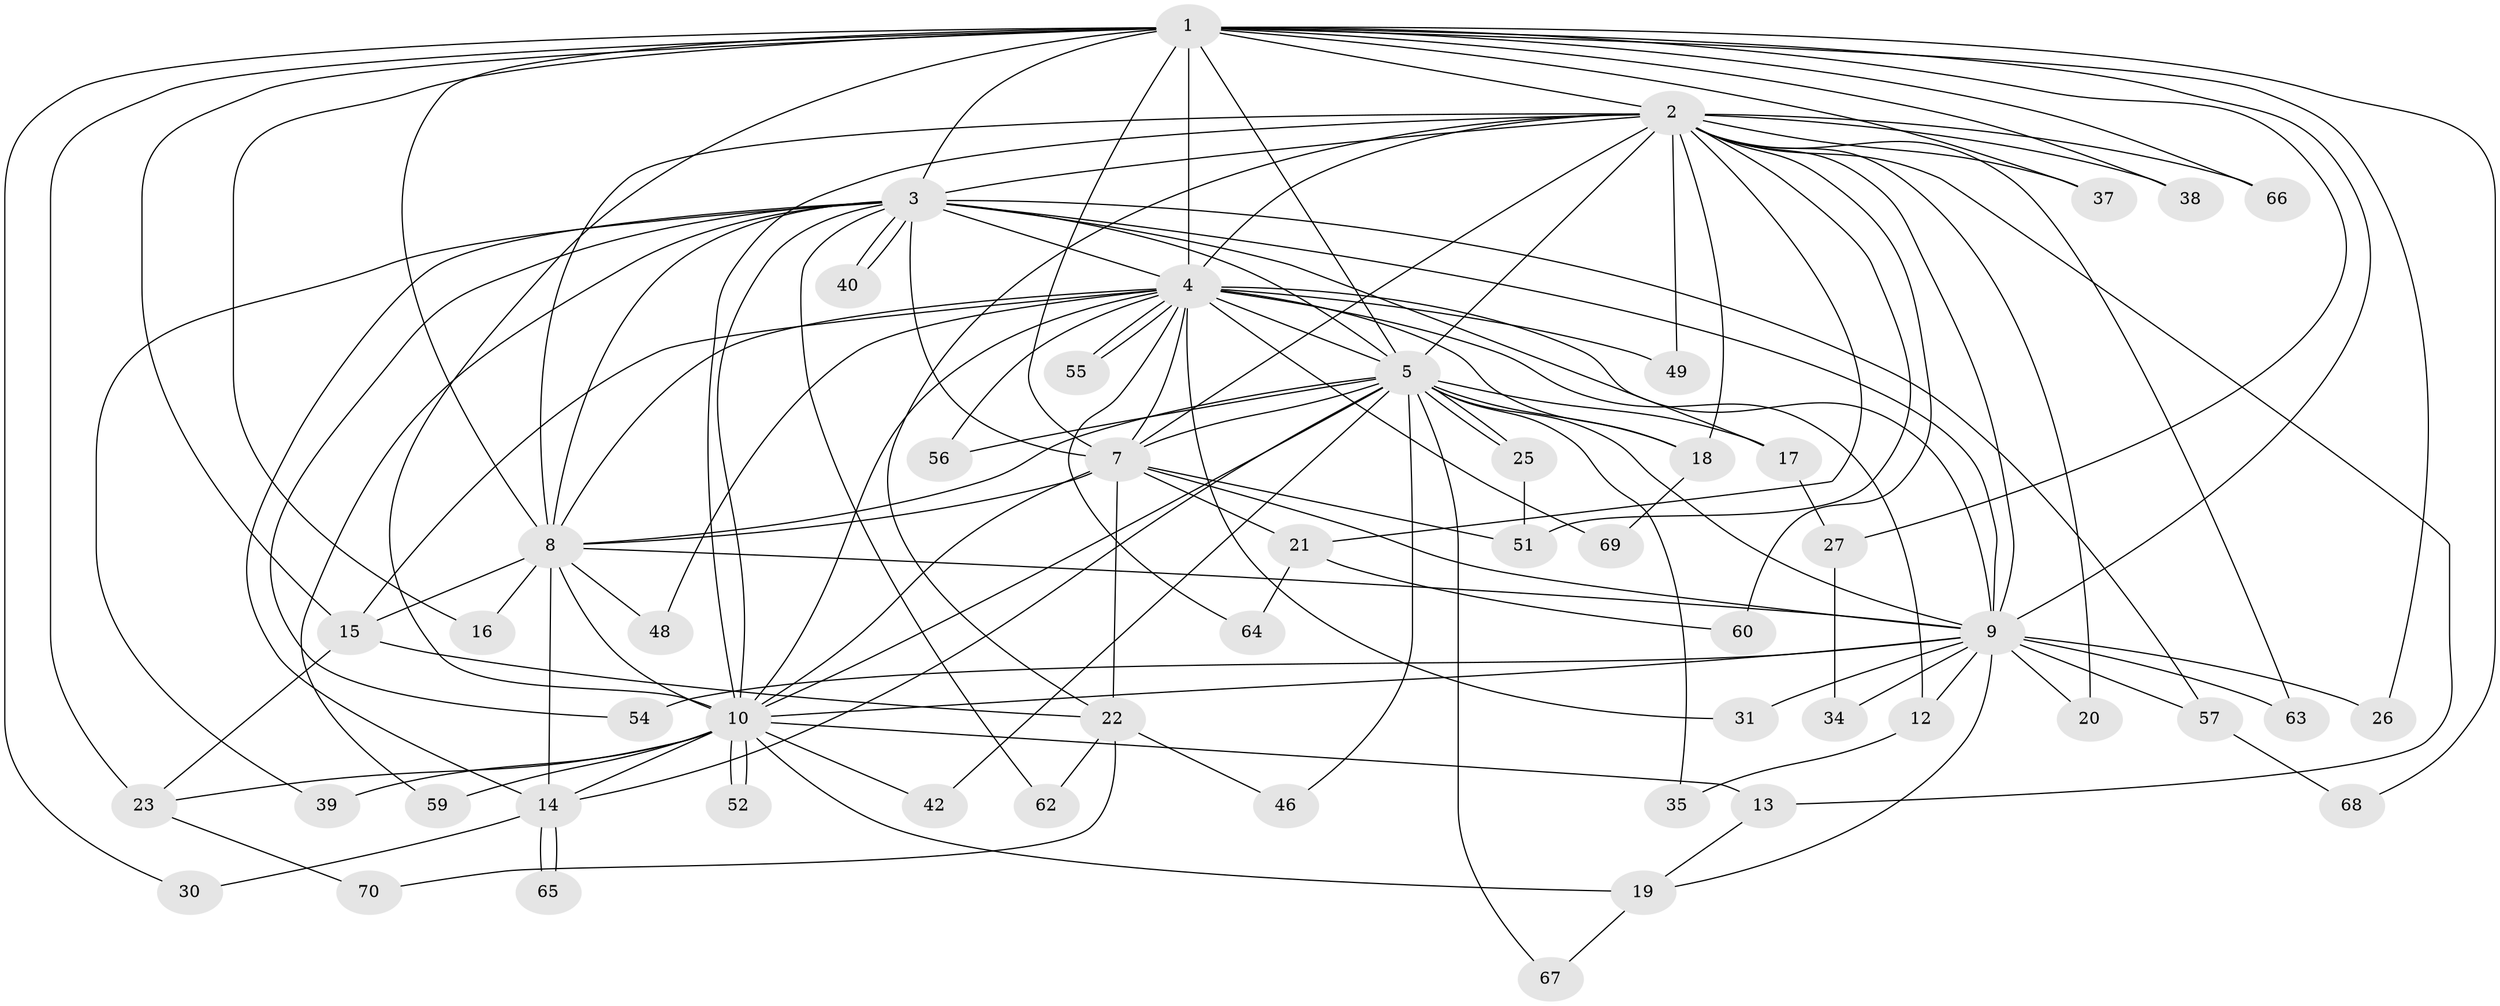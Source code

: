 // Generated by graph-tools (version 1.1) at 2025/51/02/27/25 19:51:41]
// undirected, 53 vertices, 132 edges
graph export_dot {
graph [start="1"]
  node [color=gray90,style=filled];
  1 [super="+6"];
  2 [super="+50"];
  3 [super="+33"];
  4 [super="+32"];
  5 [super="+28"];
  7 [super="+61"];
  8 [super="+36"];
  9 [super="+11"];
  10 [super="+44"];
  12;
  13;
  14;
  15 [super="+29"];
  16 [super="+43"];
  17;
  18 [super="+24"];
  19 [super="+47"];
  20;
  21 [super="+41"];
  22 [super="+45"];
  23 [super="+58"];
  25;
  26;
  27;
  30;
  31;
  34;
  35;
  37;
  38;
  39;
  40;
  42;
  46;
  48;
  49;
  51 [super="+53"];
  52;
  54;
  55;
  56;
  57;
  59;
  60;
  62;
  63;
  64;
  65;
  66;
  67;
  68;
  69;
  70;
  1 -- 2 [weight=3];
  1 -- 3 [weight=2];
  1 -- 4 [weight=2];
  1 -- 5 [weight=2];
  1 -- 7 [weight=2];
  1 -- 8 [weight=2];
  1 -- 9 [weight=2];
  1 -- 10 [weight=2];
  1 -- 23;
  1 -- 27;
  1 -- 66;
  1 -- 68;
  1 -- 15;
  1 -- 16 [weight=2];
  1 -- 26;
  1 -- 30;
  1 -- 37;
  1 -- 38;
  2 -- 3;
  2 -- 4 [weight=2];
  2 -- 5 [weight=2];
  2 -- 7;
  2 -- 8;
  2 -- 9;
  2 -- 10;
  2 -- 13;
  2 -- 18;
  2 -- 20;
  2 -- 21 [weight=2];
  2 -- 22;
  2 -- 37;
  2 -- 38;
  2 -- 49;
  2 -- 51;
  2 -- 60;
  2 -- 63;
  2 -- 66;
  3 -- 4;
  3 -- 5;
  3 -- 7;
  3 -- 8;
  3 -- 9 [weight=2];
  3 -- 10;
  3 -- 17;
  3 -- 39;
  3 -- 40;
  3 -- 40;
  3 -- 54;
  3 -- 57;
  3 -- 62;
  3 -- 59;
  3 -- 14;
  4 -- 5;
  4 -- 7;
  4 -- 8;
  4 -- 9;
  4 -- 10;
  4 -- 12;
  4 -- 15;
  4 -- 31;
  4 -- 48;
  4 -- 49;
  4 -- 55;
  4 -- 55;
  4 -- 56;
  4 -- 64;
  4 -- 69;
  4 -- 18;
  5 -- 7;
  5 -- 8;
  5 -- 9;
  5 -- 10;
  5 -- 14;
  5 -- 17;
  5 -- 18;
  5 -- 25;
  5 -- 25;
  5 -- 35;
  5 -- 46;
  5 -- 67;
  5 -- 56;
  5 -- 42;
  7 -- 8;
  7 -- 9;
  7 -- 10;
  7 -- 21;
  7 -- 22;
  7 -- 51 [weight=2];
  8 -- 9;
  8 -- 10;
  8 -- 14;
  8 -- 16;
  8 -- 48;
  8 -- 15 [weight=2];
  9 -- 10;
  9 -- 12;
  9 -- 19;
  9 -- 31;
  9 -- 34;
  9 -- 57;
  9 -- 20;
  9 -- 54;
  9 -- 26;
  9 -- 63;
  10 -- 13;
  10 -- 19;
  10 -- 23;
  10 -- 39;
  10 -- 42;
  10 -- 52;
  10 -- 52;
  10 -- 59;
  10 -- 14;
  12 -- 35;
  13 -- 19;
  14 -- 30;
  14 -- 65;
  14 -- 65;
  15 -- 22;
  15 -- 23;
  17 -- 27;
  18 -- 69;
  19 -- 67;
  21 -- 64;
  21 -- 60;
  22 -- 46;
  22 -- 62;
  22 -- 70;
  23 -- 70;
  25 -- 51;
  27 -- 34;
  57 -- 68;
}
